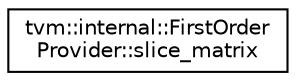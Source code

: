 digraph "Graphical Class Hierarchy"
{
  edge [fontname="Helvetica",fontsize="10",labelfontname="Helvetica",labelfontsize="10"];
  node [fontname="Helvetica",fontsize="10",shape=record];
  rankdir="LR";
  Node0 [label="tvm::internal::FirstOrder\lProvider::slice_matrix",height=0.2,width=0.4,color="black", fillcolor="white", style="filled",URL="$structtvm_1_1internal_1_1FirstOrderProvider_1_1slice__matrix.html"];
}
